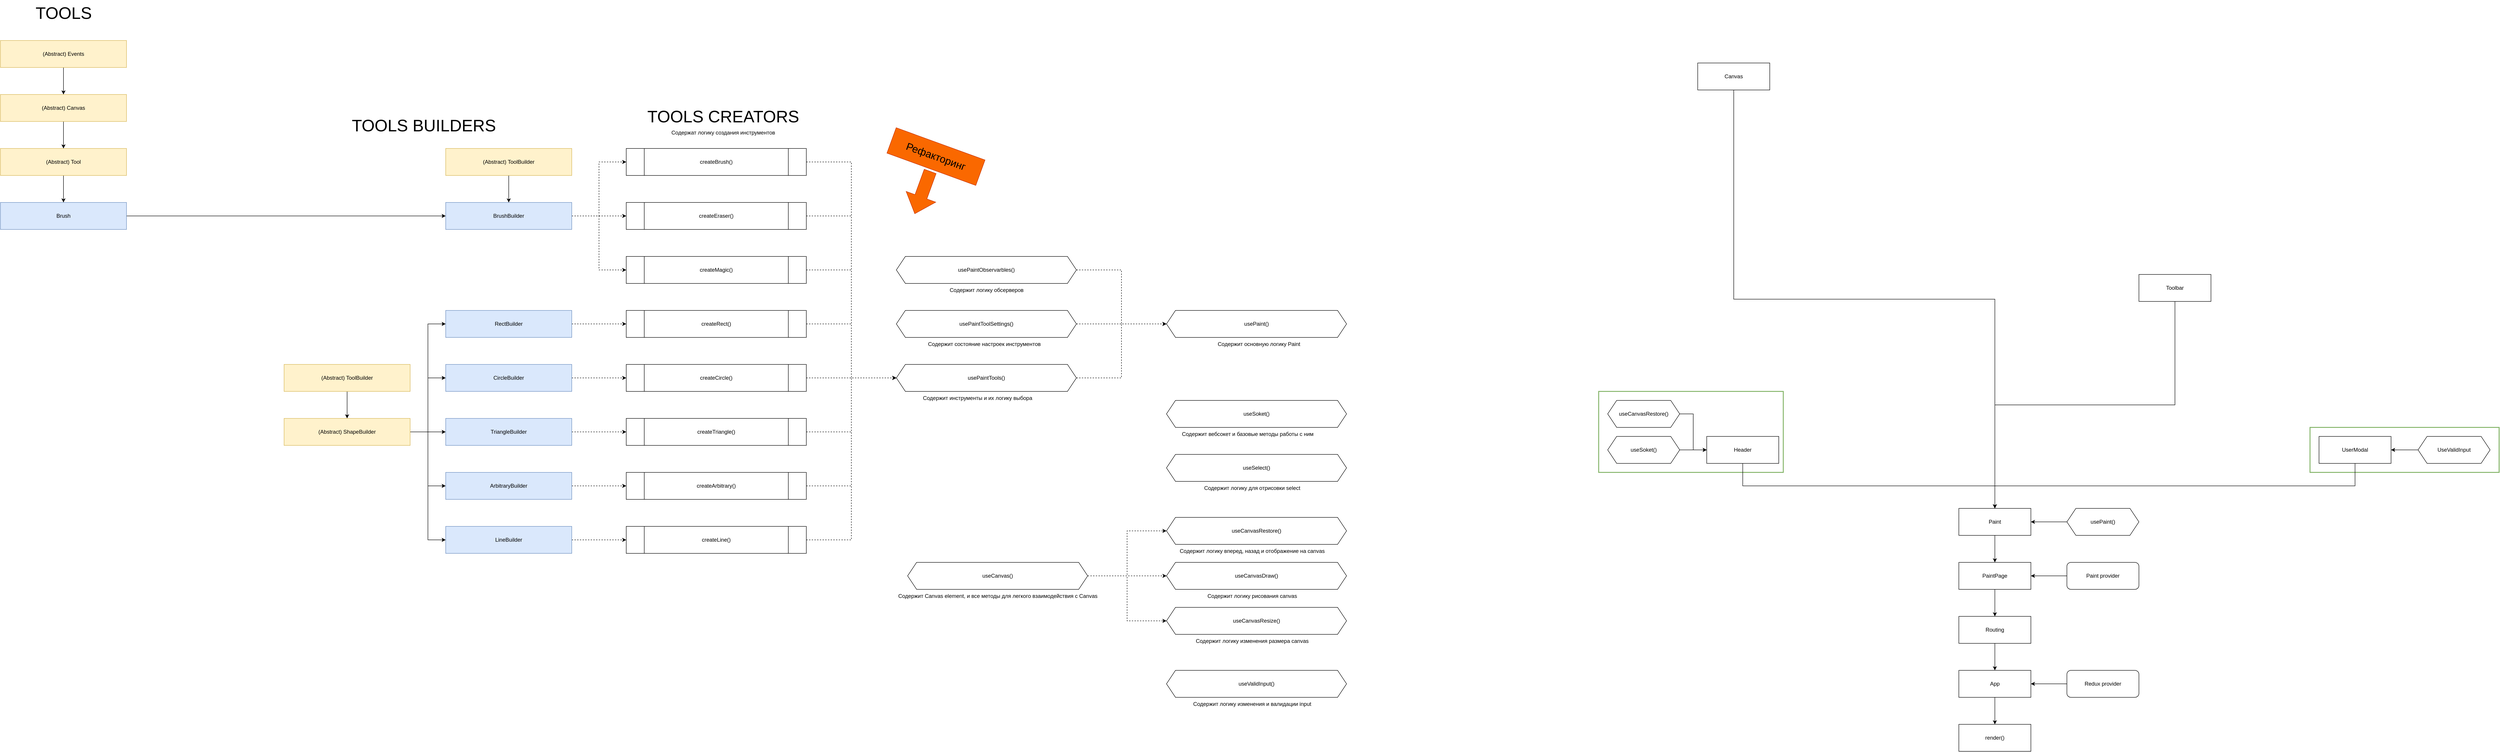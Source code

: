 <mxfile version="21.1.2" type="device">
  <diagram id="FnZsY2ouUx1naVuJApv_" name="Страница 1">
    <mxGraphModel dx="5704" dy="2580" grid="1" gridSize="10" guides="1" tooltips="1" connect="1" arrows="1" fold="1" page="1" pageScale="1" pageWidth="827" pageHeight="1169" math="0" shadow="0">
      <root>
        <mxCell id="0" />
        <mxCell id="1" parent="0" />
        <mxCell id="cklBy7s0651ejE6oJS3A-41" value="" style="rounded=0;whiteSpace=wrap;html=1;fillColor=none;strokeColor=#82b366;strokeWidth=2;" parent="1" vertex="1">
          <mxGeometry x="1060" y="380" width="420" height="100" as="geometry" />
        </mxCell>
        <mxCell id="cklBy7s0651ejE6oJS3A-38" value="" style="rounded=0;whiteSpace=wrap;html=1;fillColor=none;strokeColor=#82b366;strokeWidth=2;shadow=0;" parent="1" vertex="1">
          <mxGeometry x="-520" y="300" width="410" height="180" as="geometry" />
        </mxCell>
        <mxCell id="cklBy7s0651ejE6oJS3A-5" style="edgeStyle=orthogonalEdgeStyle;rounded=0;orthogonalLoop=1;jettySize=auto;html=1;entryX=0.5;entryY=0;entryDx=0;entryDy=0;" parent="1" source="cklBy7s0651ejE6oJS3A-1" target="cklBy7s0651ejE6oJS3A-4" edge="1">
          <mxGeometry relative="1" as="geometry" />
        </mxCell>
        <mxCell id="cklBy7s0651ejE6oJS3A-1" value="App" style="rounded=0;whiteSpace=wrap;html=1;" parent="1" vertex="1">
          <mxGeometry x="280" y="920" width="160" height="60" as="geometry" />
        </mxCell>
        <mxCell id="cklBy7s0651ejE6oJS3A-4" value="render()" style="rounded=0;whiteSpace=wrap;html=1;" parent="1" vertex="1">
          <mxGeometry x="280" y="1040" width="160" height="60" as="geometry" />
        </mxCell>
        <mxCell id="cklBy7s0651ejE6oJS3A-7" style="edgeStyle=orthogonalEdgeStyle;rounded=0;orthogonalLoop=1;jettySize=auto;html=1;entryX=0.5;entryY=0;entryDx=0;entryDy=0;" parent="1" source="cklBy7s0651ejE6oJS3A-6" target="cklBy7s0651ejE6oJS3A-1" edge="1">
          <mxGeometry relative="1" as="geometry" />
        </mxCell>
        <mxCell id="cklBy7s0651ejE6oJS3A-6" value="Routing" style="rounded=0;whiteSpace=wrap;html=1;" parent="1" vertex="1">
          <mxGeometry x="280" y="800" width="160" height="60" as="geometry" />
        </mxCell>
        <mxCell id="cklBy7s0651ejE6oJS3A-9" style="edgeStyle=orthogonalEdgeStyle;rounded=0;orthogonalLoop=1;jettySize=auto;html=1;entryX=0.5;entryY=0;entryDx=0;entryDy=0;" parent="1" source="cklBy7s0651ejE6oJS3A-8" target="cklBy7s0651ejE6oJS3A-6" edge="1">
          <mxGeometry relative="1" as="geometry" />
        </mxCell>
        <mxCell id="cklBy7s0651ejE6oJS3A-8" value="PaintPage" style="rounded=0;whiteSpace=wrap;html=1;" parent="1" vertex="1">
          <mxGeometry x="280" y="680" width="160" height="60" as="geometry" />
        </mxCell>
        <mxCell id="cklBy7s0651ejE6oJS3A-11" style="edgeStyle=orthogonalEdgeStyle;rounded=0;orthogonalLoop=1;jettySize=auto;html=1;entryX=1;entryY=0.5;entryDx=0;entryDy=0;" parent="1" source="cklBy7s0651ejE6oJS3A-10" target="cklBy7s0651ejE6oJS3A-1" edge="1">
          <mxGeometry relative="1" as="geometry" />
        </mxCell>
        <mxCell id="cklBy7s0651ejE6oJS3A-10" value="Redux provider" style="rounded=1;whiteSpace=wrap;html=1;" parent="1" vertex="1">
          <mxGeometry x="520" y="920" width="160" height="60" as="geometry" />
        </mxCell>
        <mxCell id="cklBy7s0651ejE6oJS3A-13" style="edgeStyle=orthogonalEdgeStyle;rounded=0;orthogonalLoop=1;jettySize=auto;html=1;entryX=1;entryY=0.5;entryDx=0;entryDy=0;" parent="1" source="cklBy7s0651ejE6oJS3A-12" target="cklBy7s0651ejE6oJS3A-8" edge="1">
          <mxGeometry relative="1" as="geometry" />
        </mxCell>
        <mxCell id="cklBy7s0651ejE6oJS3A-12" value="Paint provider" style="rounded=1;whiteSpace=wrap;html=1;" parent="1" vertex="1">
          <mxGeometry x="520" y="680" width="160" height="60" as="geometry" />
        </mxCell>
        <mxCell id="cklBy7s0651ejE6oJS3A-18" style="edgeStyle=orthogonalEdgeStyle;rounded=0;orthogonalLoop=1;jettySize=auto;html=1;entryX=0.5;entryY=0;entryDx=0;entryDy=0;" parent="1" source="cklBy7s0651ejE6oJS3A-17" target="cklBy7s0651ejE6oJS3A-8" edge="1">
          <mxGeometry relative="1" as="geometry" />
        </mxCell>
        <mxCell id="cklBy7s0651ejE6oJS3A-17" value="Paint" style="rounded=0;whiteSpace=wrap;html=1;" parent="1" vertex="1">
          <mxGeometry x="280" y="560" width="160" height="60" as="geometry" />
        </mxCell>
        <mxCell id="cklBy7s0651ejE6oJS3A-21" style="edgeStyle=orthogonalEdgeStyle;rounded=0;orthogonalLoop=1;jettySize=auto;html=1;entryX=1;entryY=0.5;entryDx=0;entryDy=0;" parent="1" source="cklBy7s0651ejE6oJS3A-20" target="cklBy7s0651ejE6oJS3A-17" edge="1">
          <mxGeometry relative="1" as="geometry" />
        </mxCell>
        <mxCell id="cklBy7s0651ejE6oJS3A-20" value="usePaint()" style="shape=hexagon;perimeter=hexagonPerimeter2;whiteSpace=wrap;html=1;fixedSize=1;" parent="1" vertex="1">
          <mxGeometry x="520" y="560" width="160" height="60" as="geometry" />
        </mxCell>
        <mxCell id="cklBy7s0651ejE6oJS3A-28" style="edgeStyle=orthogonalEdgeStyle;rounded=0;orthogonalLoop=1;jettySize=auto;html=1;exitX=0.5;exitY=1;exitDx=0;exitDy=0;entryX=0.5;entryY=0;entryDx=0;entryDy=0;" parent="1" source="cklBy7s0651ejE6oJS3A-22" target="cklBy7s0651ejE6oJS3A-17" edge="1">
          <mxGeometry relative="1" as="geometry" />
        </mxCell>
        <mxCell id="cklBy7s0651ejE6oJS3A-22" value="Header" style="rounded=0;whiteSpace=wrap;html=1;" parent="1" vertex="1">
          <mxGeometry x="-280" y="400" width="160" height="60" as="geometry" />
        </mxCell>
        <mxCell id="cklBy7s0651ejE6oJS3A-29" style="edgeStyle=orthogonalEdgeStyle;rounded=0;orthogonalLoop=1;jettySize=auto;html=1;exitX=0.5;exitY=1;exitDx=0;exitDy=0;entryX=0.5;entryY=0;entryDx=0;entryDy=0;" parent="1" source="cklBy7s0651ejE6oJS3A-23" target="cklBy7s0651ejE6oJS3A-17" edge="1">
          <mxGeometry relative="1" as="geometry" />
        </mxCell>
        <mxCell id="cklBy7s0651ejE6oJS3A-23" value="Canvas" style="rounded=0;whiteSpace=wrap;html=1;" parent="1" vertex="1">
          <mxGeometry x="-300" y="-430" width="160" height="60" as="geometry" />
        </mxCell>
        <mxCell id="cklBy7s0651ejE6oJS3A-30" style="edgeStyle=orthogonalEdgeStyle;rounded=0;orthogonalLoop=1;jettySize=auto;html=1;exitX=0.5;exitY=1;exitDx=0;exitDy=0;entryX=0.5;entryY=0;entryDx=0;entryDy=0;" parent="1" source="cklBy7s0651ejE6oJS3A-24" target="cklBy7s0651ejE6oJS3A-17" edge="1">
          <mxGeometry relative="1" as="geometry" />
        </mxCell>
        <mxCell id="cklBy7s0651ejE6oJS3A-24" value="Toolbar" style="rounded=0;whiteSpace=wrap;html=1;" parent="1" vertex="1">
          <mxGeometry x="680" y="40" width="160" height="60" as="geometry" />
        </mxCell>
        <mxCell id="cklBy7s0651ejE6oJS3A-31" style="edgeStyle=orthogonalEdgeStyle;rounded=0;orthogonalLoop=1;jettySize=auto;html=1;exitX=0.5;exitY=1;exitDx=0;exitDy=0;entryX=0.5;entryY=0;entryDx=0;entryDy=0;" parent="1" source="cklBy7s0651ejE6oJS3A-25" target="cklBy7s0651ejE6oJS3A-17" edge="1">
          <mxGeometry relative="1" as="geometry" />
        </mxCell>
        <mxCell id="cklBy7s0651ejE6oJS3A-25" value="UserModal" style="rounded=0;whiteSpace=wrap;html=1;" parent="1" vertex="1">
          <mxGeometry x="1080" y="400" width="160" height="60" as="geometry" />
        </mxCell>
        <mxCell id="cklBy7s0651ejE6oJS3A-33" style="edgeStyle=orthogonalEdgeStyle;rounded=0;orthogonalLoop=1;jettySize=auto;html=1;exitX=1;exitY=0.5;exitDx=0;exitDy=0;entryX=0;entryY=0.5;entryDx=0;entryDy=0;" parent="1" source="cklBy7s0651ejE6oJS3A-32" target="cklBy7s0651ejE6oJS3A-22" edge="1">
          <mxGeometry relative="1" as="geometry" />
        </mxCell>
        <mxCell id="cklBy7s0651ejE6oJS3A-32" value="useSoket()" style="shape=hexagon;perimeter=hexagonPerimeter2;whiteSpace=wrap;html=1;fixedSize=1;" parent="1" vertex="1">
          <mxGeometry x="-500" y="400" width="160" height="60" as="geometry" />
        </mxCell>
        <mxCell id="cklBy7s0651ejE6oJS3A-36" style="edgeStyle=orthogonalEdgeStyle;rounded=0;orthogonalLoop=1;jettySize=auto;html=1;exitX=1;exitY=0.5;exitDx=0;exitDy=0;entryX=0;entryY=0.5;entryDx=0;entryDy=0;" parent="1" source="cklBy7s0651ejE6oJS3A-35" target="cklBy7s0651ejE6oJS3A-22" edge="1">
          <mxGeometry relative="1" as="geometry" />
        </mxCell>
        <mxCell id="cklBy7s0651ejE6oJS3A-35" value="useCanvasRestore()" style="shape=hexagon;perimeter=hexagonPerimeter2;whiteSpace=wrap;html=1;fixedSize=1;" parent="1" vertex="1">
          <mxGeometry x="-500" y="320" width="160" height="60" as="geometry" />
        </mxCell>
        <mxCell id="cklBy7s0651ejE6oJS3A-40" style="edgeStyle=orthogonalEdgeStyle;rounded=0;orthogonalLoop=1;jettySize=auto;html=1;exitX=0;exitY=0.5;exitDx=0;exitDy=0;entryX=1;entryY=0.5;entryDx=0;entryDy=0;" parent="1" source="cklBy7s0651ejE6oJS3A-39" target="cklBy7s0651ejE6oJS3A-25" edge="1">
          <mxGeometry relative="1" as="geometry" />
        </mxCell>
        <mxCell id="cklBy7s0651ejE6oJS3A-39" value="UseValidInput" style="shape=hexagon;perimeter=hexagonPerimeter2;whiteSpace=wrap;html=1;fixedSize=1;" parent="1" vertex="1">
          <mxGeometry x="1300" y="400" width="160" height="60" as="geometry" />
        </mxCell>
        <mxCell id="cklBy7s0651ejE6oJS3A-43" value="useSoket()" style="shape=hexagon;perimeter=hexagonPerimeter2;whiteSpace=wrap;html=1;fixedSize=1;" parent="1" vertex="1">
          <mxGeometry x="-1480" y="320" width="400" height="60" as="geometry" />
        </mxCell>
        <mxCell id="cklBy7s0651ejE6oJS3A-45" value="Содержит вебсокет и базовые методы работы с ним" style="text;html=1;align=center;verticalAlign=middle;resizable=0;points=[];autosize=1;strokeColor=none;fillColor=none;" parent="1" vertex="1">
          <mxGeometry x="-1460" y="380" width="320" height="30" as="geometry" />
        </mxCell>
        <mxCell id="cklBy7s0651ejE6oJS3A-55" style="edgeStyle=orthogonalEdgeStyle;rounded=0;orthogonalLoop=1;jettySize=auto;html=1;exitX=1;exitY=0.5;exitDx=0;exitDy=0;entryX=0;entryY=0.5;entryDx=0;entryDy=0;dashed=1;" parent="1" source="cklBy7s0651ejE6oJS3A-46" target="cklBy7s0651ejE6oJS3A-49" edge="1">
          <mxGeometry relative="1" as="geometry" />
        </mxCell>
        <mxCell id="cklBy7s0651ejE6oJS3A-56" style="edgeStyle=orthogonalEdgeStyle;rounded=0;orthogonalLoop=1;jettySize=auto;html=1;exitX=1;exitY=0.5;exitDx=0;exitDy=0;entryX=0;entryY=0.5;entryDx=0;entryDy=0;dashed=1;" parent="1" source="cklBy7s0651ejE6oJS3A-46" target="cklBy7s0651ejE6oJS3A-51" edge="1">
          <mxGeometry relative="1" as="geometry" />
        </mxCell>
        <mxCell id="cklBy7s0651ejE6oJS3A-57" style="edgeStyle=orthogonalEdgeStyle;rounded=0;orthogonalLoop=1;jettySize=auto;html=1;exitX=1;exitY=0.5;exitDx=0;exitDy=0;entryX=0;entryY=0.5;entryDx=0;entryDy=0;dashed=1;" parent="1" source="cklBy7s0651ejE6oJS3A-46" target="cklBy7s0651ejE6oJS3A-53" edge="1">
          <mxGeometry relative="1" as="geometry" />
        </mxCell>
        <mxCell id="cklBy7s0651ejE6oJS3A-46" value="useCanvas()" style="shape=hexagon;perimeter=hexagonPerimeter2;whiteSpace=wrap;html=1;fixedSize=1;" parent="1" vertex="1">
          <mxGeometry x="-2055" y="680" width="400" height="60" as="geometry" />
        </mxCell>
        <mxCell id="cklBy7s0651ejE6oJS3A-47" value="Содержит Canvas element, и все методы для легкого взаимодействия с Canvas" style="text;html=1;align=center;verticalAlign=middle;resizable=0;points=[];autosize=1;strokeColor=none;fillColor=none;" parent="1" vertex="1">
          <mxGeometry x="-2090" y="740" width="470" height="30" as="geometry" />
        </mxCell>
        <mxCell id="cklBy7s0651ejE6oJS3A-49" value="useCanvasRestore()" style="shape=hexagon;perimeter=hexagonPerimeter2;whiteSpace=wrap;html=1;fixedSize=1;" parent="1" vertex="1">
          <mxGeometry x="-1480" y="580" width="400" height="60" as="geometry" />
        </mxCell>
        <mxCell id="cklBy7s0651ejE6oJS3A-50" value="Содержит логику вперед, назад и отображение на canvas" style="text;html=1;align=center;verticalAlign=middle;resizable=0;points=[];autosize=1;strokeColor=none;fillColor=none;" parent="1" vertex="1">
          <mxGeometry x="-1465" y="640" width="350" height="30" as="geometry" />
        </mxCell>
        <mxCell id="cklBy7s0651ejE6oJS3A-51" value="useCanvasDraw()" style="shape=hexagon;perimeter=hexagonPerimeter2;whiteSpace=wrap;html=1;fixedSize=1;" parent="1" vertex="1">
          <mxGeometry x="-1480" y="680" width="400" height="60" as="geometry" />
        </mxCell>
        <mxCell id="cklBy7s0651ejE6oJS3A-52" value="Содержит логику рисования canvas" style="text;html=1;align=center;verticalAlign=middle;resizable=0;points=[];autosize=1;strokeColor=none;fillColor=none;" parent="1" vertex="1">
          <mxGeometry x="-1400" y="740" width="220" height="30" as="geometry" />
        </mxCell>
        <mxCell id="cklBy7s0651ejE6oJS3A-53" value="useCanvasResize()" style="shape=hexagon;perimeter=hexagonPerimeter2;whiteSpace=wrap;html=1;fixedSize=1;" parent="1" vertex="1">
          <mxGeometry x="-1480" y="780" width="400" height="60" as="geometry" />
        </mxCell>
        <mxCell id="cklBy7s0651ejE6oJS3A-54" value="Содержит логику изменения размера canvas" style="text;html=1;align=center;verticalAlign=middle;resizable=0;points=[];autosize=1;strokeColor=none;fillColor=none;" parent="1" vertex="1">
          <mxGeometry x="-1425" y="840" width="270" height="30" as="geometry" />
        </mxCell>
        <mxCell id="cklBy7s0651ejE6oJS3A-58" value="useValidInput()" style="shape=hexagon;perimeter=hexagonPerimeter2;whiteSpace=wrap;html=1;fixedSize=1;" parent="1" vertex="1">
          <mxGeometry x="-1480" y="920" width="400" height="60" as="geometry" />
        </mxCell>
        <mxCell id="cklBy7s0651ejE6oJS3A-59" value="Содержит логику изменения и валидации input" style="text;html=1;align=center;verticalAlign=middle;resizable=0;points=[];autosize=1;strokeColor=none;fillColor=none;" parent="1" vertex="1">
          <mxGeometry x="-1435" y="980" width="290" height="30" as="geometry" />
        </mxCell>
        <mxCell id="cklBy7s0651ejE6oJS3A-60" value="useSelect()" style="shape=hexagon;perimeter=hexagonPerimeter2;whiteSpace=wrap;html=1;fixedSize=1;" parent="1" vertex="1">
          <mxGeometry x="-1480" y="440" width="400" height="60" as="geometry" />
        </mxCell>
        <mxCell id="cklBy7s0651ejE6oJS3A-61" value="Содержит логику для отрисовки select" style="text;html=1;align=center;verticalAlign=middle;resizable=0;points=[];autosize=1;strokeColor=none;fillColor=none;" parent="1" vertex="1">
          <mxGeometry x="-1410" y="500" width="240" height="30" as="geometry" />
        </mxCell>
        <mxCell id="IbeQ15tzsARgZr68g3Qt-2" value="usePaint()" style="shape=hexagon;perimeter=hexagonPerimeter2;whiteSpace=wrap;html=1;fixedSize=1;" vertex="1" parent="1">
          <mxGeometry x="-1480" y="120" width="400" height="60" as="geometry" />
        </mxCell>
        <mxCell id="IbeQ15tzsARgZr68g3Qt-11" style="edgeStyle=orthogonalEdgeStyle;rounded=0;orthogonalLoop=1;jettySize=auto;html=1;exitX=1;exitY=0.5;exitDx=0;exitDy=0;entryX=0;entryY=0.5;entryDx=0;entryDy=0;dashed=1;" edge="1" parent="1" source="IbeQ15tzsARgZr68g3Qt-4" target="IbeQ15tzsARgZr68g3Qt-2">
          <mxGeometry relative="1" as="geometry" />
        </mxCell>
        <mxCell id="IbeQ15tzsARgZr68g3Qt-4" value="usePaintTools()" style="shape=hexagon;perimeter=hexagonPerimeter2;whiteSpace=wrap;html=1;fixedSize=1;" vertex="1" parent="1">
          <mxGeometry x="-2080" y="240" width="400" height="60" as="geometry" />
        </mxCell>
        <mxCell id="IbeQ15tzsARgZr68g3Qt-5" value="Содержит инструменты и их логику выбора" style="text;html=1;align=center;verticalAlign=middle;resizable=0;points=[];autosize=1;strokeColor=none;fillColor=none;" vertex="1" parent="1">
          <mxGeometry x="-2035" y="300" width="270" height="30" as="geometry" />
        </mxCell>
        <mxCell id="IbeQ15tzsARgZr68g3Qt-9" style="edgeStyle=orthogonalEdgeStyle;rounded=0;orthogonalLoop=1;jettySize=auto;html=1;exitX=1;exitY=0.5;exitDx=0;exitDy=0;entryX=0;entryY=0.5;entryDx=0;entryDy=0;dashed=1;" edge="1" parent="1" source="IbeQ15tzsARgZr68g3Qt-6" target="IbeQ15tzsARgZr68g3Qt-2">
          <mxGeometry relative="1" as="geometry" />
        </mxCell>
        <mxCell id="IbeQ15tzsARgZr68g3Qt-6" value="usePaintObservarbles()" style="shape=hexagon;perimeter=hexagonPerimeter2;whiteSpace=wrap;html=1;fixedSize=1;" vertex="1" parent="1">
          <mxGeometry x="-2080" width="400" height="60" as="geometry" />
        </mxCell>
        <mxCell id="IbeQ15tzsARgZr68g3Qt-10" style="edgeStyle=orthogonalEdgeStyle;rounded=0;orthogonalLoop=1;jettySize=auto;html=1;exitX=1;exitY=0.5;exitDx=0;exitDy=0;entryX=0;entryY=0.5;entryDx=0;entryDy=0;dashed=1;" edge="1" parent="1" source="IbeQ15tzsARgZr68g3Qt-7" target="IbeQ15tzsARgZr68g3Qt-2">
          <mxGeometry relative="1" as="geometry" />
        </mxCell>
        <mxCell id="IbeQ15tzsARgZr68g3Qt-7" value="usePaintToolSettings()" style="shape=hexagon;perimeter=hexagonPerimeter2;whiteSpace=wrap;html=1;fixedSize=1;" vertex="1" parent="1">
          <mxGeometry x="-2080" y="120" width="400" height="60" as="geometry" />
        </mxCell>
        <mxCell id="IbeQ15tzsARgZr68g3Qt-8" value="Содержит основную логику Paint" style="text;html=1;align=center;verticalAlign=middle;resizable=0;points=[];autosize=1;strokeColor=none;fillColor=none;" vertex="1" parent="1">
          <mxGeometry x="-1380" y="180" width="210" height="30" as="geometry" />
        </mxCell>
        <mxCell id="IbeQ15tzsARgZr68g3Qt-12" value="Содержит логику обсерверов" style="text;html=1;align=center;verticalAlign=middle;resizable=0;points=[];autosize=1;strokeColor=none;fillColor=none;" vertex="1" parent="1">
          <mxGeometry x="-1975" y="60" width="190" height="30" as="geometry" />
        </mxCell>
        <mxCell id="IbeQ15tzsARgZr68g3Qt-13" value="Содержит состояние настроек инструментов" style="text;html=1;align=center;verticalAlign=middle;resizable=0;points=[];autosize=1;strokeColor=none;fillColor=none;" vertex="1" parent="1">
          <mxGeometry x="-2020" y="180" width="270" height="30" as="geometry" />
        </mxCell>
        <mxCell id="IbeQ15tzsARgZr68g3Qt-23" style="edgeStyle=orthogonalEdgeStyle;rounded=0;orthogonalLoop=1;jettySize=auto;html=1;exitX=1;exitY=0.5;exitDx=0;exitDy=0;entryX=0;entryY=0.5;entryDx=0;entryDy=0;dashed=1;" edge="1" parent="1" source="IbeQ15tzsARgZr68g3Qt-43" target="IbeQ15tzsARgZr68g3Qt-4">
          <mxGeometry relative="1" as="geometry">
            <mxPoint x="-2280.0" y="-210" as="sourcePoint" />
          </mxGeometry>
        </mxCell>
        <mxCell id="IbeQ15tzsARgZr68g3Qt-15" value="&lt;font style=&quot;font-size: 37px;&quot;&gt;TOOLS CREATORS&lt;/font&gt;" style="text;html=1;align=center;verticalAlign=middle;resizable=0;points=[];autosize=1;strokeColor=none;fillColor=none;" vertex="1" parent="1">
          <mxGeometry x="-2645" y="-340" width="360" height="60" as="geometry" />
        </mxCell>
        <mxCell id="IbeQ15tzsARgZr68g3Qt-29" style="edgeStyle=orthogonalEdgeStyle;rounded=0;orthogonalLoop=1;jettySize=auto;html=1;exitX=1;exitY=0.5;exitDx=0;exitDy=0;entryX=0;entryY=0.5;entryDx=0;entryDy=0;dashed=1;" edge="1" parent="1" source="IbeQ15tzsARgZr68g3Qt-45" target="IbeQ15tzsARgZr68g3Qt-4">
          <mxGeometry relative="1" as="geometry">
            <mxPoint x="-2280" y="30" as="sourcePoint" />
          </mxGeometry>
        </mxCell>
        <mxCell id="IbeQ15tzsARgZr68g3Qt-30" style="edgeStyle=orthogonalEdgeStyle;rounded=0;orthogonalLoop=1;jettySize=auto;html=1;exitX=1;exitY=0.5;exitDx=0;exitDy=0;entryX=0;entryY=0.5;entryDx=0;entryDy=0;dashed=1;" edge="1" parent="1" source="IbeQ15tzsARgZr68g3Qt-44" target="IbeQ15tzsARgZr68g3Qt-4">
          <mxGeometry relative="1" as="geometry">
            <mxPoint x="-2280" y="-90" as="sourcePoint" />
          </mxGeometry>
        </mxCell>
        <mxCell id="IbeQ15tzsARgZr68g3Qt-28" style="edgeStyle=orthogonalEdgeStyle;rounded=0;orthogonalLoop=1;jettySize=auto;html=1;exitX=1;exitY=0.5;exitDx=0;exitDy=0;entryX=0;entryY=0.5;entryDx=0;entryDy=0;dashed=1;" edge="1" parent="1" source="IbeQ15tzsARgZr68g3Qt-60" target="IbeQ15tzsARgZr68g3Qt-4">
          <mxGeometry relative="1" as="geometry">
            <mxPoint x="-2280" y="150" as="sourcePoint" />
          </mxGeometry>
        </mxCell>
        <mxCell id="IbeQ15tzsARgZr68g3Qt-27" style="edgeStyle=orthogonalEdgeStyle;rounded=0;orthogonalLoop=1;jettySize=auto;html=1;exitX=1;exitY=0.5;exitDx=0;exitDy=0;entryX=0;entryY=0.5;entryDx=0;entryDy=0;dashed=1;" edge="1" parent="1" source="IbeQ15tzsARgZr68g3Qt-67" target="IbeQ15tzsARgZr68g3Qt-4">
          <mxGeometry relative="1" as="geometry">
            <mxPoint x="-2090" y="360" as="targetPoint" />
            <mxPoint x="-2280" y="270" as="sourcePoint" />
          </mxGeometry>
        </mxCell>
        <mxCell id="IbeQ15tzsARgZr68g3Qt-26" style="edgeStyle=orthogonalEdgeStyle;rounded=0;orthogonalLoop=1;jettySize=auto;html=1;exitX=1;exitY=0.5;exitDx=0;exitDy=0;entryX=0;entryY=0.5;entryDx=0;entryDy=0;dashed=1;" edge="1" parent="1" source="IbeQ15tzsARgZr68g3Qt-68" target="IbeQ15tzsARgZr68g3Qt-4">
          <mxGeometry relative="1" as="geometry">
            <mxPoint x="-2280" y="390" as="sourcePoint" />
          </mxGeometry>
        </mxCell>
        <mxCell id="IbeQ15tzsARgZr68g3Qt-25" style="edgeStyle=orthogonalEdgeStyle;rounded=0;orthogonalLoop=1;jettySize=auto;html=1;exitX=1;exitY=0.5;exitDx=0;exitDy=0;entryX=0;entryY=0.5;entryDx=0;entryDy=0;dashed=1;" edge="1" parent="1" source="IbeQ15tzsARgZr68g3Qt-69" target="IbeQ15tzsARgZr68g3Qt-4">
          <mxGeometry relative="1" as="geometry">
            <mxPoint x="-2280" y="515" as="sourcePoint" />
          </mxGeometry>
        </mxCell>
        <mxCell id="IbeQ15tzsARgZr68g3Qt-24" style="edgeStyle=orthogonalEdgeStyle;rounded=0;orthogonalLoop=1;jettySize=auto;html=1;exitX=1;exitY=0.5;exitDx=0;exitDy=0;entryX=0;entryY=0.5;entryDx=0;entryDy=0;dashed=1;" edge="1" parent="1" source="IbeQ15tzsARgZr68g3Qt-70" target="IbeQ15tzsARgZr68g3Qt-4">
          <mxGeometry relative="1" as="geometry">
            <mxPoint x="-2280" y="630" as="sourcePoint" />
          </mxGeometry>
        </mxCell>
        <mxCell id="IbeQ15tzsARgZr68g3Qt-31" value="" style="group;rotation=50;" vertex="1" connectable="0" parent="1">
          <mxGeometry x="-2120.003" y="-310.001" width="211.865" height="213.282" as="geometry" />
        </mxCell>
        <mxCell id="IbeQ15tzsARgZr68g3Qt-32" value="" style="html=1;shadow=0;dashed=0;align=center;verticalAlign=middle;shape=mxgraph.arrows2.arrow;dy=0.6;dx=40;flipH=1;notch=0;rotation=-70;fillColor=#fa6800;strokeColor=#C73500;fontColor=#000000;fillStyle=auto;" vertex="1" parent="IbeQ15tzsARgZr68g3Qt-31">
          <mxGeometry x="48" y="133" width="100" height="70" as="geometry" />
        </mxCell>
        <mxCell id="IbeQ15tzsARgZr68g3Qt-33" value="&lt;font style=&quot;font-size: 23px;&quot;&gt;Рефакторинг&lt;/font&gt;" style="rounded=0;whiteSpace=wrap;html=1;fillColor=#fa6800;fontColor=#000000;strokeColor=#C73500;fillStyle=auto;rotation=20;" vertex="1" parent="IbeQ15tzsARgZr68g3Qt-31">
          <mxGeometry x="23" y="58" width="210" height="60" as="geometry" />
        </mxCell>
        <mxCell id="IbeQ15tzsARgZr68g3Qt-34" value="Содержат логику создания инструментов" style="text;html=1;align=center;verticalAlign=middle;resizable=0;points=[];autosize=1;strokeColor=none;fillColor=none;" vertex="1" parent="1">
          <mxGeometry x="-2590" y="-290" width="250" height="30" as="geometry" />
        </mxCell>
        <mxCell id="IbeQ15tzsARgZr68g3Qt-38" style="edgeStyle=orthogonalEdgeStyle;rounded=0;orthogonalLoop=1;jettySize=auto;html=1;exitX=1;exitY=0.5;exitDx=0;exitDy=0;entryX=0;entryY=0.5;entryDx=0;entryDy=0;dashed=1;" edge="1" parent="1" source="IbeQ15tzsARgZr68g3Qt-47" target="IbeQ15tzsARgZr68g3Qt-44">
          <mxGeometry relative="1" as="geometry">
            <mxPoint x="-3010" y="-90" as="sourcePoint" />
            <mxPoint x="-2680" y="-90" as="targetPoint" />
          </mxGeometry>
        </mxCell>
        <mxCell id="IbeQ15tzsARgZr68g3Qt-39" style="edgeStyle=orthogonalEdgeStyle;rounded=0;orthogonalLoop=1;jettySize=auto;html=1;exitX=1;exitY=0.5;exitDx=0;exitDy=0;entryX=0;entryY=0.5;entryDx=0;entryDy=0;dashed=1;" edge="1" parent="1" source="IbeQ15tzsARgZr68g3Qt-47" target="IbeQ15tzsARgZr68g3Qt-43">
          <mxGeometry relative="1" as="geometry">
            <mxPoint x="-3010" y="-90" as="sourcePoint" />
            <mxPoint x="-2680" y="-210" as="targetPoint" />
          </mxGeometry>
        </mxCell>
        <mxCell id="IbeQ15tzsARgZr68g3Qt-43" value="createBrush()" style="shape=process;whiteSpace=wrap;html=1;backgroundOutline=1;" vertex="1" parent="1">
          <mxGeometry x="-2680" y="-240" width="400" height="60" as="geometry" />
        </mxCell>
        <mxCell id="IbeQ15tzsARgZr68g3Qt-44" value="createEraser()" style="shape=process;whiteSpace=wrap;html=1;backgroundOutline=1;" vertex="1" parent="1">
          <mxGeometry x="-2680" y="-120" width="400" height="60" as="geometry" />
        </mxCell>
        <mxCell id="IbeQ15tzsARgZr68g3Qt-45" value="createMagic()" style="shape=process;whiteSpace=wrap;html=1;backgroundOutline=1;" vertex="1" parent="1">
          <mxGeometry x="-2680" width="400" height="60" as="geometry" />
        </mxCell>
        <mxCell id="IbeQ15tzsARgZr68g3Qt-95" style="edgeStyle=orthogonalEdgeStyle;rounded=0;orthogonalLoop=1;jettySize=auto;html=1;exitX=1;exitY=0.5;exitDx=0;exitDy=0;entryX=0;entryY=0.5;entryDx=0;entryDy=0;dashed=1;" edge="1" parent="1" source="IbeQ15tzsARgZr68g3Qt-47" target="IbeQ15tzsARgZr68g3Qt-45">
          <mxGeometry relative="1" as="geometry" />
        </mxCell>
        <mxCell id="IbeQ15tzsARgZr68g3Qt-47" value="BrushBuilder" style="rounded=0;whiteSpace=wrap;html=1;fillColor=#dae8fc;strokeColor=#6c8ebf;" vertex="1" parent="1">
          <mxGeometry x="-3081" y="-120" width="280" height="60" as="geometry" />
        </mxCell>
        <mxCell id="IbeQ15tzsARgZr68g3Qt-49" style="edgeStyle=orthogonalEdgeStyle;rounded=0;orthogonalLoop=1;jettySize=auto;html=1;exitX=0.5;exitY=1;exitDx=0;exitDy=0;entryX=0.5;entryY=0;entryDx=0;entryDy=0;" edge="1" parent="1" source="IbeQ15tzsARgZr68g3Qt-48" target="IbeQ15tzsARgZr68g3Qt-47">
          <mxGeometry relative="1" as="geometry" />
        </mxCell>
        <mxCell id="IbeQ15tzsARgZr68g3Qt-48" value="(Abstract) ToolBuilder" style="rounded=0;whiteSpace=wrap;html=1;fillColor=#fff2cc;strokeColor=#d6b656;" vertex="1" parent="1">
          <mxGeometry x="-3081" y="-240" width="280" height="60" as="geometry" />
        </mxCell>
        <mxCell id="IbeQ15tzsARgZr68g3Qt-50" value="&lt;font style=&quot;font-size: 37px;&quot;&gt;TOOLS BUILDERS&lt;/font&gt;" style="text;html=1;align=center;verticalAlign=middle;resizable=0;points=[];autosize=1;strokeColor=none;fillColor=none;" vertex="1" parent="1">
          <mxGeometry x="-3300" y="-320" width="340" height="60" as="geometry" />
        </mxCell>
        <mxCell id="IbeQ15tzsARgZr68g3Qt-58" style="edgeStyle=orthogonalEdgeStyle;rounded=0;orthogonalLoop=1;jettySize=auto;html=1;entryX=0;entryY=0.5;entryDx=0;entryDy=0;" edge="1" parent="1" source="IbeQ15tzsARgZr68g3Qt-51" target="IbeQ15tzsARgZr68g3Qt-47">
          <mxGeometry relative="1" as="geometry" />
        </mxCell>
        <mxCell id="IbeQ15tzsARgZr68g3Qt-51" value="Brush" style="rounded=0;whiteSpace=wrap;html=1;fillColor=#dae8fc;strokeColor=#6c8ebf;" vertex="1" parent="1">
          <mxGeometry x="-4070" y="-120" width="280" height="60" as="geometry" />
        </mxCell>
        <mxCell id="IbeQ15tzsARgZr68g3Qt-57" style="edgeStyle=orthogonalEdgeStyle;rounded=0;orthogonalLoop=1;jettySize=auto;html=1;entryX=0.5;entryY=0;entryDx=0;entryDy=0;" edge="1" parent="1" source="IbeQ15tzsARgZr68g3Qt-52" target="IbeQ15tzsARgZr68g3Qt-51">
          <mxGeometry relative="1" as="geometry" />
        </mxCell>
        <mxCell id="IbeQ15tzsARgZr68g3Qt-52" value="(Abstract) Tool" style="rounded=0;whiteSpace=wrap;html=1;fillColor=#fff2cc;strokeColor=#d6b656;" vertex="1" parent="1">
          <mxGeometry x="-4070" y="-240" width="280" height="60" as="geometry" />
        </mxCell>
        <mxCell id="IbeQ15tzsARgZr68g3Qt-56" style="edgeStyle=orthogonalEdgeStyle;rounded=0;orthogonalLoop=1;jettySize=auto;html=1;entryX=0.5;entryY=0;entryDx=0;entryDy=0;" edge="1" parent="1" source="IbeQ15tzsARgZr68g3Qt-53" target="IbeQ15tzsARgZr68g3Qt-52">
          <mxGeometry relative="1" as="geometry" />
        </mxCell>
        <mxCell id="IbeQ15tzsARgZr68g3Qt-53" value="(Abstract) Canvas" style="rounded=0;whiteSpace=wrap;html=1;fillColor=#fff2cc;strokeColor=#d6b656;" vertex="1" parent="1">
          <mxGeometry x="-4070" y="-360" width="280" height="60" as="geometry" />
        </mxCell>
        <mxCell id="IbeQ15tzsARgZr68g3Qt-55" style="edgeStyle=orthogonalEdgeStyle;rounded=0;orthogonalLoop=1;jettySize=auto;html=1;entryX=0.5;entryY=0;entryDx=0;entryDy=0;" edge="1" parent="1" source="IbeQ15tzsARgZr68g3Qt-54" target="IbeQ15tzsARgZr68g3Qt-53">
          <mxGeometry relative="1" as="geometry" />
        </mxCell>
        <mxCell id="IbeQ15tzsARgZr68g3Qt-54" value="(Abstract) Events" style="rounded=0;whiteSpace=wrap;html=1;fillColor=#fff2cc;strokeColor=#d6b656;" vertex="1" parent="1">
          <mxGeometry x="-4070" y="-480" width="280" height="60" as="geometry" />
        </mxCell>
        <mxCell id="IbeQ15tzsARgZr68g3Qt-59" value="&lt;font style=&quot;font-size: 37px;&quot;&gt;TOOLS&lt;/font&gt;" style="text;html=1;align=center;verticalAlign=middle;resizable=0;points=[];autosize=1;strokeColor=none;fillColor=none;" vertex="1" parent="1">
          <mxGeometry x="-4005" y="-570" width="150" height="60" as="geometry" />
        </mxCell>
        <mxCell id="IbeQ15tzsARgZr68g3Qt-60" value="createRect()" style="shape=process;whiteSpace=wrap;html=1;backgroundOutline=1;" vertex="1" parent="1">
          <mxGeometry x="-2680" y="120" width="400" height="60" as="geometry" />
        </mxCell>
        <mxCell id="IbeQ15tzsARgZr68g3Qt-71" style="edgeStyle=orthogonalEdgeStyle;rounded=0;orthogonalLoop=1;jettySize=auto;html=1;exitX=1;exitY=0.5;exitDx=0;exitDy=0;entryX=0;entryY=0.5;entryDx=0;entryDy=0;dashed=1;" edge="1" parent="1" source="IbeQ15tzsARgZr68g3Qt-61" target="IbeQ15tzsARgZr68g3Qt-60">
          <mxGeometry relative="1" as="geometry" />
        </mxCell>
        <mxCell id="IbeQ15tzsARgZr68g3Qt-61" value="RectBuilder" style="rounded=0;whiteSpace=wrap;html=1;fillColor=#dae8fc;strokeColor=#6c8ebf;" vertex="1" parent="1">
          <mxGeometry x="-3081" y="120" width="280" height="60" as="geometry" />
        </mxCell>
        <mxCell id="IbeQ15tzsARgZr68g3Qt-96" style="edgeStyle=orthogonalEdgeStyle;rounded=0;orthogonalLoop=1;jettySize=auto;html=1;exitX=0.5;exitY=1;exitDx=0;exitDy=0;entryX=0.5;entryY=0;entryDx=0;entryDy=0;" edge="1" parent="1" source="IbeQ15tzsARgZr68g3Qt-62" target="IbeQ15tzsARgZr68g3Qt-64">
          <mxGeometry relative="1" as="geometry" />
        </mxCell>
        <mxCell id="IbeQ15tzsARgZr68g3Qt-62" value="(Abstract) ToolBuilder" style="rounded=0;whiteSpace=wrap;html=1;fillColor=#fff2cc;strokeColor=#d6b656;" vertex="1" parent="1">
          <mxGeometry x="-3440" y="240" width="280" height="60" as="geometry" />
        </mxCell>
        <mxCell id="IbeQ15tzsARgZr68g3Qt-84" style="edgeStyle=orthogonalEdgeStyle;rounded=0;orthogonalLoop=1;jettySize=auto;html=1;exitX=1;exitY=0.5;exitDx=0;exitDy=0;entryX=0;entryY=0.5;entryDx=0;entryDy=0;" edge="1" parent="1" source="IbeQ15tzsARgZr68g3Qt-64" target="IbeQ15tzsARgZr68g3Qt-61">
          <mxGeometry relative="1" as="geometry" />
        </mxCell>
        <mxCell id="IbeQ15tzsARgZr68g3Qt-85" style="edgeStyle=orthogonalEdgeStyle;rounded=0;orthogonalLoop=1;jettySize=auto;html=1;exitX=1;exitY=0.5;exitDx=0;exitDy=0;entryX=0;entryY=0.5;entryDx=0;entryDy=0;" edge="1" parent="1" source="IbeQ15tzsARgZr68g3Qt-64" target="IbeQ15tzsARgZr68g3Qt-77">
          <mxGeometry relative="1" as="geometry" />
        </mxCell>
        <mxCell id="IbeQ15tzsARgZr68g3Qt-89" style="edgeStyle=orthogonalEdgeStyle;rounded=0;orthogonalLoop=1;jettySize=auto;html=1;exitX=1;exitY=0.5;exitDx=0;exitDy=0;entryX=0;entryY=0.5;entryDx=0;entryDy=0;" edge="1" parent="1" source="IbeQ15tzsARgZr68g3Qt-64" target="IbeQ15tzsARgZr68g3Qt-86">
          <mxGeometry relative="1" as="geometry" />
        </mxCell>
        <mxCell id="IbeQ15tzsARgZr68g3Qt-90" style="edgeStyle=orthogonalEdgeStyle;rounded=0;orthogonalLoop=1;jettySize=auto;html=1;exitX=1;exitY=0.5;exitDx=0;exitDy=0;entryX=0;entryY=0.5;entryDx=0;entryDy=0;" edge="1" parent="1" source="IbeQ15tzsARgZr68g3Qt-64" target="IbeQ15tzsARgZr68g3Qt-87">
          <mxGeometry relative="1" as="geometry" />
        </mxCell>
        <mxCell id="IbeQ15tzsARgZr68g3Qt-91" style="edgeStyle=orthogonalEdgeStyle;rounded=0;orthogonalLoop=1;jettySize=auto;html=1;exitX=1;exitY=0.5;exitDx=0;exitDy=0;entryX=0;entryY=0.5;entryDx=0;entryDy=0;" edge="1" parent="1" source="IbeQ15tzsARgZr68g3Qt-64" target="IbeQ15tzsARgZr68g3Qt-88">
          <mxGeometry relative="1" as="geometry" />
        </mxCell>
        <mxCell id="IbeQ15tzsARgZr68g3Qt-64" value="(Abstract) ShapeBuilder" style="rounded=0;whiteSpace=wrap;html=1;fillColor=#fff2cc;strokeColor=#d6b656;" vertex="1" parent="1">
          <mxGeometry x="-3440" y="360" width="280" height="60" as="geometry" />
        </mxCell>
        <mxCell id="IbeQ15tzsARgZr68g3Qt-67" value="createCircle()" style="shape=process;whiteSpace=wrap;html=1;backgroundOutline=1;" vertex="1" parent="1">
          <mxGeometry x="-2680" y="240" width="400" height="60" as="geometry" />
        </mxCell>
        <mxCell id="IbeQ15tzsARgZr68g3Qt-68" value="createTriangle()" style="shape=process;whiteSpace=wrap;html=1;backgroundOutline=1;" vertex="1" parent="1">
          <mxGeometry x="-2680" y="360" width="400" height="60" as="geometry" />
        </mxCell>
        <mxCell id="IbeQ15tzsARgZr68g3Qt-69" value="createArbitrary()" style="shape=process;whiteSpace=wrap;html=1;backgroundOutline=1;" vertex="1" parent="1">
          <mxGeometry x="-2680" y="480" width="400" height="60" as="geometry" />
        </mxCell>
        <mxCell id="IbeQ15tzsARgZr68g3Qt-70" value="createLine()" style="shape=process;whiteSpace=wrap;html=1;backgroundOutline=1;" vertex="1" parent="1">
          <mxGeometry x="-2680" y="600" width="400" height="60" as="geometry" />
        </mxCell>
        <mxCell id="IbeQ15tzsARgZr68g3Qt-82" style="edgeStyle=orthogonalEdgeStyle;rounded=0;orthogonalLoop=1;jettySize=auto;html=1;exitX=1;exitY=0.5;exitDx=0;exitDy=0;entryX=0;entryY=0.5;entryDx=0;entryDy=0;dashed=1;" edge="1" parent="1" source="IbeQ15tzsARgZr68g3Qt-77" target="IbeQ15tzsARgZr68g3Qt-67">
          <mxGeometry relative="1" as="geometry" />
        </mxCell>
        <mxCell id="IbeQ15tzsARgZr68g3Qt-77" value="CircleBuilder" style="rounded=0;whiteSpace=wrap;html=1;fillColor=#dae8fc;strokeColor=#6c8ebf;" vertex="1" parent="1">
          <mxGeometry x="-3081" y="240" width="280" height="60" as="geometry" />
        </mxCell>
        <mxCell id="IbeQ15tzsARgZr68g3Qt-92" style="edgeStyle=orthogonalEdgeStyle;rounded=0;orthogonalLoop=1;jettySize=auto;html=1;exitX=1;exitY=0.5;exitDx=0;exitDy=0;entryX=0;entryY=0.5;entryDx=0;entryDy=0;dashed=1;" edge="1" parent="1" source="IbeQ15tzsARgZr68g3Qt-86" target="IbeQ15tzsARgZr68g3Qt-68">
          <mxGeometry relative="1" as="geometry" />
        </mxCell>
        <mxCell id="IbeQ15tzsARgZr68g3Qt-86" value="TriangleBuilder" style="rounded=0;whiteSpace=wrap;html=1;fillColor=#dae8fc;strokeColor=#6c8ebf;" vertex="1" parent="1">
          <mxGeometry x="-3081" y="360" width="280" height="60" as="geometry" />
        </mxCell>
        <mxCell id="IbeQ15tzsARgZr68g3Qt-93" style="edgeStyle=orthogonalEdgeStyle;rounded=0;orthogonalLoop=1;jettySize=auto;html=1;exitX=1;exitY=0.5;exitDx=0;exitDy=0;entryX=0;entryY=0.5;entryDx=0;entryDy=0;dashed=1;" edge="1" parent="1" source="IbeQ15tzsARgZr68g3Qt-87" target="IbeQ15tzsARgZr68g3Qt-69">
          <mxGeometry relative="1" as="geometry" />
        </mxCell>
        <mxCell id="IbeQ15tzsARgZr68g3Qt-87" value="ArbitraryBuilder" style="rounded=0;whiteSpace=wrap;html=1;fillColor=#dae8fc;strokeColor=#6c8ebf;" vertex="1" parent="1">
          <mxGeometry x="-3081" y="480" width="280" height="60" as="geometry" />
        </mxCell>
        <mxCell id="IbeQ15tzsARgZr68g3Qt-94" style="edgeStyle=orthogonalEdgeStyle;rounded=0;orthogonalLoop=1;jettySize=auto;html=1;exitX=1;exitY=0.5;exitDx=0;exitDy=0;entryX=0;entryY=0.5;entryDx=0;entryDy=0;dashed=1;" edge="1" parent="1" source="IbeQ15tzsARgZr68g3Qt-88" target="IbeQ15tzsARgZr68g3Qt-70">
          <mxGeometry relative="1" as="geometry" />
        </mxCell>
        <mxCell id="IbeQ15tzsARgZr68g3Qt-88" value="LineBuilder" style="rounded=0;whiteSpace=wrap;html=1;fillColor=#dae8fc;strokeColor=#6c8ebf;" vertex="1" parent="1">
          <mxGeometry x="-3081" y="600" width="280" height="60" as="geometry" />
        </mxCell>
      </root>
    </mxGraphModel>
  </diagram>
</mxfile>
